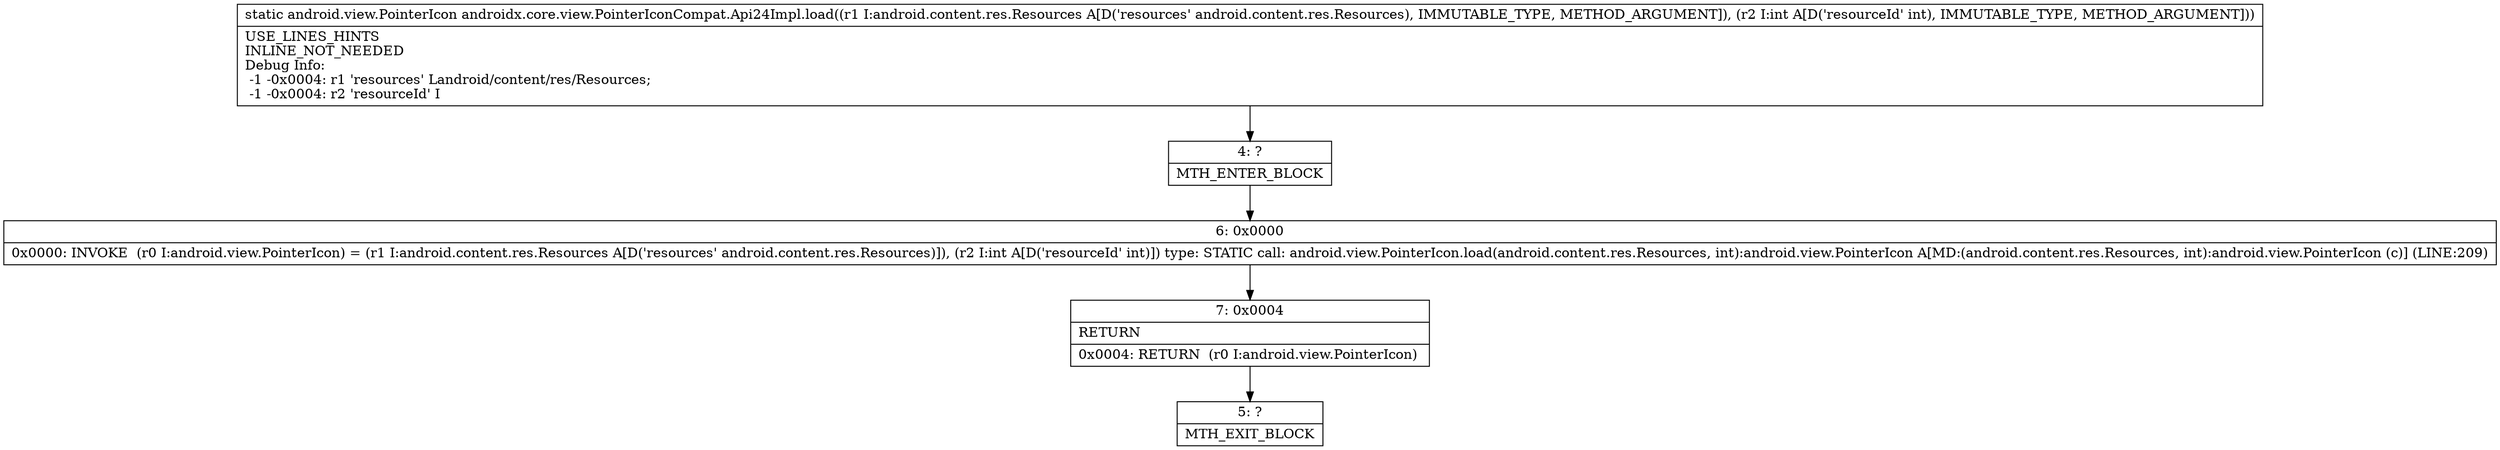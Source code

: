 digraph "CFG forandroidx.core.view.PointerIconCompat.Api24Impl.load(Landroid\/content\/res\/Resources;I)Landroid\/view\/PointerIcon;" {
Node_4 [shape=record,label="{4\:\ ?|MTH_ENTER_BLOCK\l}"];
Node_6 [shape=record,label="{6\:\ 0x0000|0x0000: INVOKE  (r0 I:android.view.PointerIcon) = (r1 I:android.content.res.Resources A[D('resources' android.content.res.Resources)]), (r2 I:int A[D('resourceId' int)]) type: STATIC call: android.view.PointerIcon.load(android.content.res.Resources, int):android.view.PointerIcon A[MD:(android.content.res.Resources, int):android.view.PointerIcon (c)] (LINE:209)\l}"];
Node_7 [shape=record,label="{7\:\ 0x0004|RETURN\l|0x0004: RETURN  (r0 I:android.view.PointerIcon) \l}"];
Node_5 [shape=record,label="{5\:\ ?|MTH_EXIT_BLOCK\l}"];
MethodNode[shape=record,label="{static android.view.PointerIcon androidx.core.view.PointerIconCompat.Api24Impl.load((r1 I:android.content.res.Resources A[D('resources' android.content.res.Resources), IMMUTABLE_TYPE, METHOD_ARGUMENT]), (r2 I:int A[D('resourceId' int), IMMUTABLE_TYPE, METHOD_ARGUMENT]))  | USE_LINES_HINTS\lINLINE_NOT_NEEDED\lDebug Info:\l  \-1 \-0x0004: r1 'resources' Landroid\/content\/res\/Resources;\l  \-1 \-0x0004: r2 'resourceId' I\l}"];
MethodNode -> Node_4;Node_4 -> Node_6;
Node_6 -> Node_7;
Node_7 -> Node_5;
}


